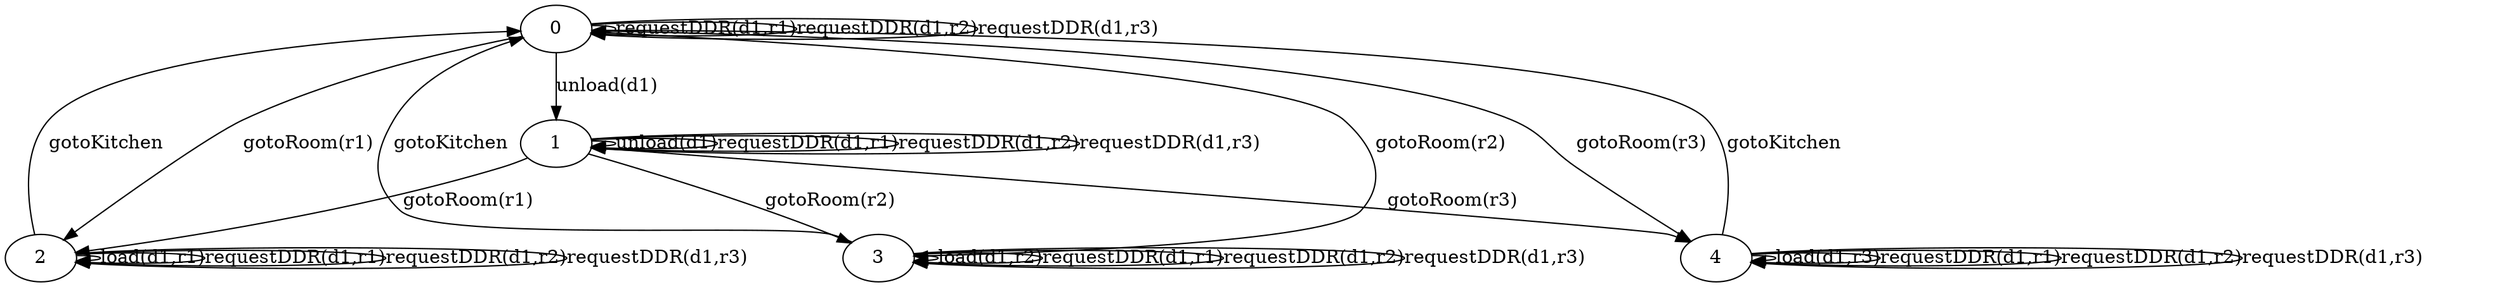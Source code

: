 digraph G {
	0;
	1;
	2;
	3;
	4;
	0 -> 1 [label="unload(d1)"];
	0 -> 2 [label="gotoRoom(r1)"];
	0 -> 3 [label="gotoRoom(r2)"];
	0 -> 4 [label="gotoRoom(r3)"];
	0 -> 0 [label="requestDDR(d1,r1)"];
	0 -> 0 [label="requestDDR(d1,r2)"];
	0 -> 0 [label="requestDDR(d1,r3)"];
	1 -> 1 [label="unload(d1)"];
	1 -> 2 [label="gotoRoom(r1)"];
	1 -> 3 [label="gotoRoom(r2)"];
	1 -> 4 [label="gotoRoom(r3)"];
	1 -> 1 [label="requestDDR(d1,r1)"];
	1 -> 1 [label="requestDDR(d1,r2)"];
	1 -> 1 [label="requestDDR(d1,r3)"];
	2 -> 2 [label="load(d1,r1)"];
	2 -> 0 [label="gotoKitchen"];
	2 -> 2 [label="requestDDR(d1,r1)"];
	2 -> 2 [label="requestDDR(d1,r2)"];
	2 -> 2 [label="requestDDR(d1,r3)"];
	3 -> 3 [label="load(d1,r2)"];
	3 -> 0 [label="gotoKitchen"];
	3 -> 3 [label="requestDDR(d1,r1)"];
	3 -> 3 [label="requestDDR(d1,r2)"];
	3 -> 3 [label="requestDDR(d1,r3)"];
	4 -> 4 [label="load(d1,r3)"];
	4 -> 0 [label="gotoKitchen"];
	4 -> 4 [label="requestDDR(d1,r1)"];
	4 -> 4 [label="requestDDR(d1,r2)"];
	4 -> 4 [label="requestDDR(d1,r3)"];
}
